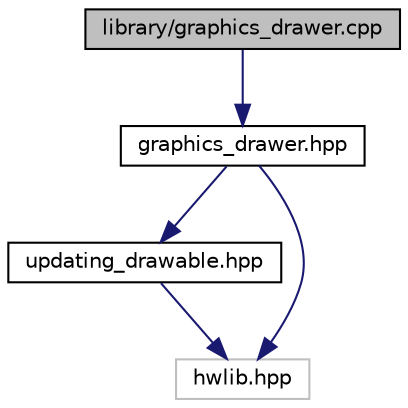 digraph "library/graphics_drawer.cpp"
{
  edge [fontname="Helvetica",fontsize="10",labelfontname="Helvetica",labelfontsize="10"];
  node [fontname="Helvetica",fontsize="10",shape=record];
  Node0 [label="library/graphics_drawer.cpp",height=0.2,width=0.4,color="black", fillcolor="grey75", style="filled", fontcolor="black"];
  Node0 -> Node1 [color="midnightblue",fontsize="10",style="solid",fontname="Helvetica"];
  Node1 [label="graphics_drawer.hpp",height=0.2,width=0.4,color="black", fillcolor="white", style="filled",URL="$graphics__drawer_8hpp.html",tooltip="Inherits hwlib::window. "];
  Node1 -> Node2 [color="midnightblue",fontsize="10",style="solid",fontname="Helvetica"];
  Node2 [label="updating_drawable.hpp",height=0.2,width=0.4,color="black", fillcolor="white", style="filled",URL="$updating__drawable_8hpp.html",tooltip="Inherits hwlib::drawable. Adds update function. "];
  Node2 -> Node3 [color="midnightblue",fontsize="10",style="solid",fontname="Helvetica"];
  Node3 [label="hwlib.hpp",height=0.2,width=0.4,color="grey75", fillcolor="white", style="filled"];
  Node1 -> Node3 [color="midnightblue",fontsize="10",style="solid",fontname="Helvetica"];
}
